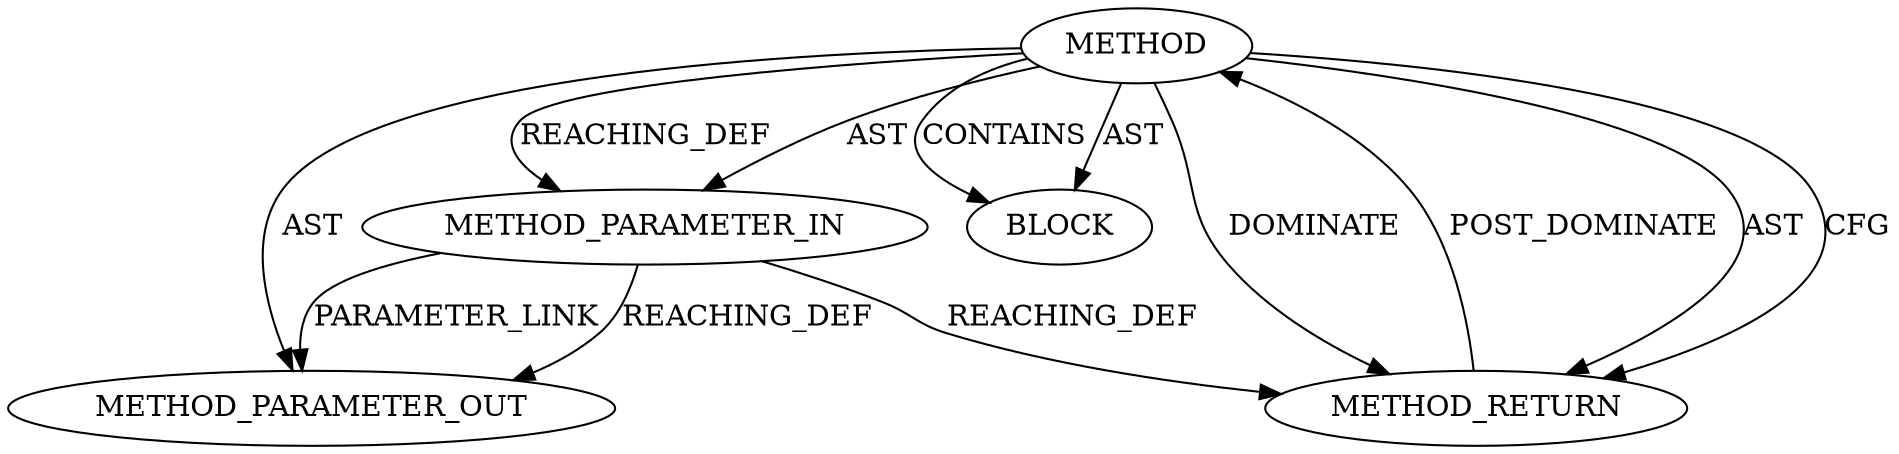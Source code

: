 digraph {
  19877 [label=METHOD AST_PARENT_TYPE="NAMESPACE_BLOCK" AST_PARENT_FULL_NAME="<global>" ORDER=0 CODE="<empty>" FULL_NAME="tcp_inq" IS_EXTERNAL=true FILENAME="<empty>" SIGNATURE="" NAME="tcp_inq"]
  19878 [label=METHOD_PARAMETER_IN ORDER=1 CODE="p1" IS_VARIADIC=false TYPE_FULL_NAME="ANY" EVALUATION_STRATEGY="BY_VALUE" INDEX=1 NAME="p1"]
  21959 [label=METHOD_PARAMETER_OUT ORDER=1 CODE="p1" IS_VARIADIC=false TYPE_FULL_NAME="ANY" EVALUATION_STRATEGY="BY_VALUE" INDEX=1 NAME="p1"]
  19879 [label=BLOCK ORDER=1 ARGUMENT_INDEX=1 CODE="<empty>" TYPE_FULL_NAME="ANY"]
  19880 [label=METHOD_RETURN ORDER=2 CODE="RET" TYPE_FULL_NAME="ANY" EVALUATION_STRATEGY="BY_VALUE"]
  19878 -> 21959 [label=PARAMETER_LINK ]
  19877 -> 19879 [label=AST ]
  19880 -> 19877 [label=POST_DOMINATE ]
  19877 -> 19878 [label=AST ]
  19877 -> 19880 [label=AST ]
  19878 -> 21959 [label=REACHING_DEF VARIABLE="p1"]
  19877 -> 19878 [label=REACHING_DEF VARIABLE=""]
  19877 -> 19880 [label=CFG ]
  19878 -> 19880 [label=REACHING_DEF VARIABLE="p1"]
  19877 -> 19879 [label=CONTAINS ]
  19877 -> 19880 [label=DOMINATE ]
  19877 -> 21959 [label=AST ]
}
